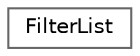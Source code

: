 digraph "Graphical Class Hierarchy"
{
 // INTERACTIVE_SVG=YES
 // LATEX_PDF_SIZE
  bgcolor="transparent";
  edge [fontname=Helvetica,fontsize=10,labelfontname=Helvetica,labelfontsize=10];
  node [fontname=Helvetica,fontsize=10,shape=box,height=0.2,width=0.4];
  rankdir="LR";
  Node0 [id="Node000000",label="FilterList",height=0.2,width=0.4,color="grey40", fillcolor="white", style="filled",URL="$d5/de3/class_filter_list.html",tooltip="The implementation of the \"list\" filter."];
}
